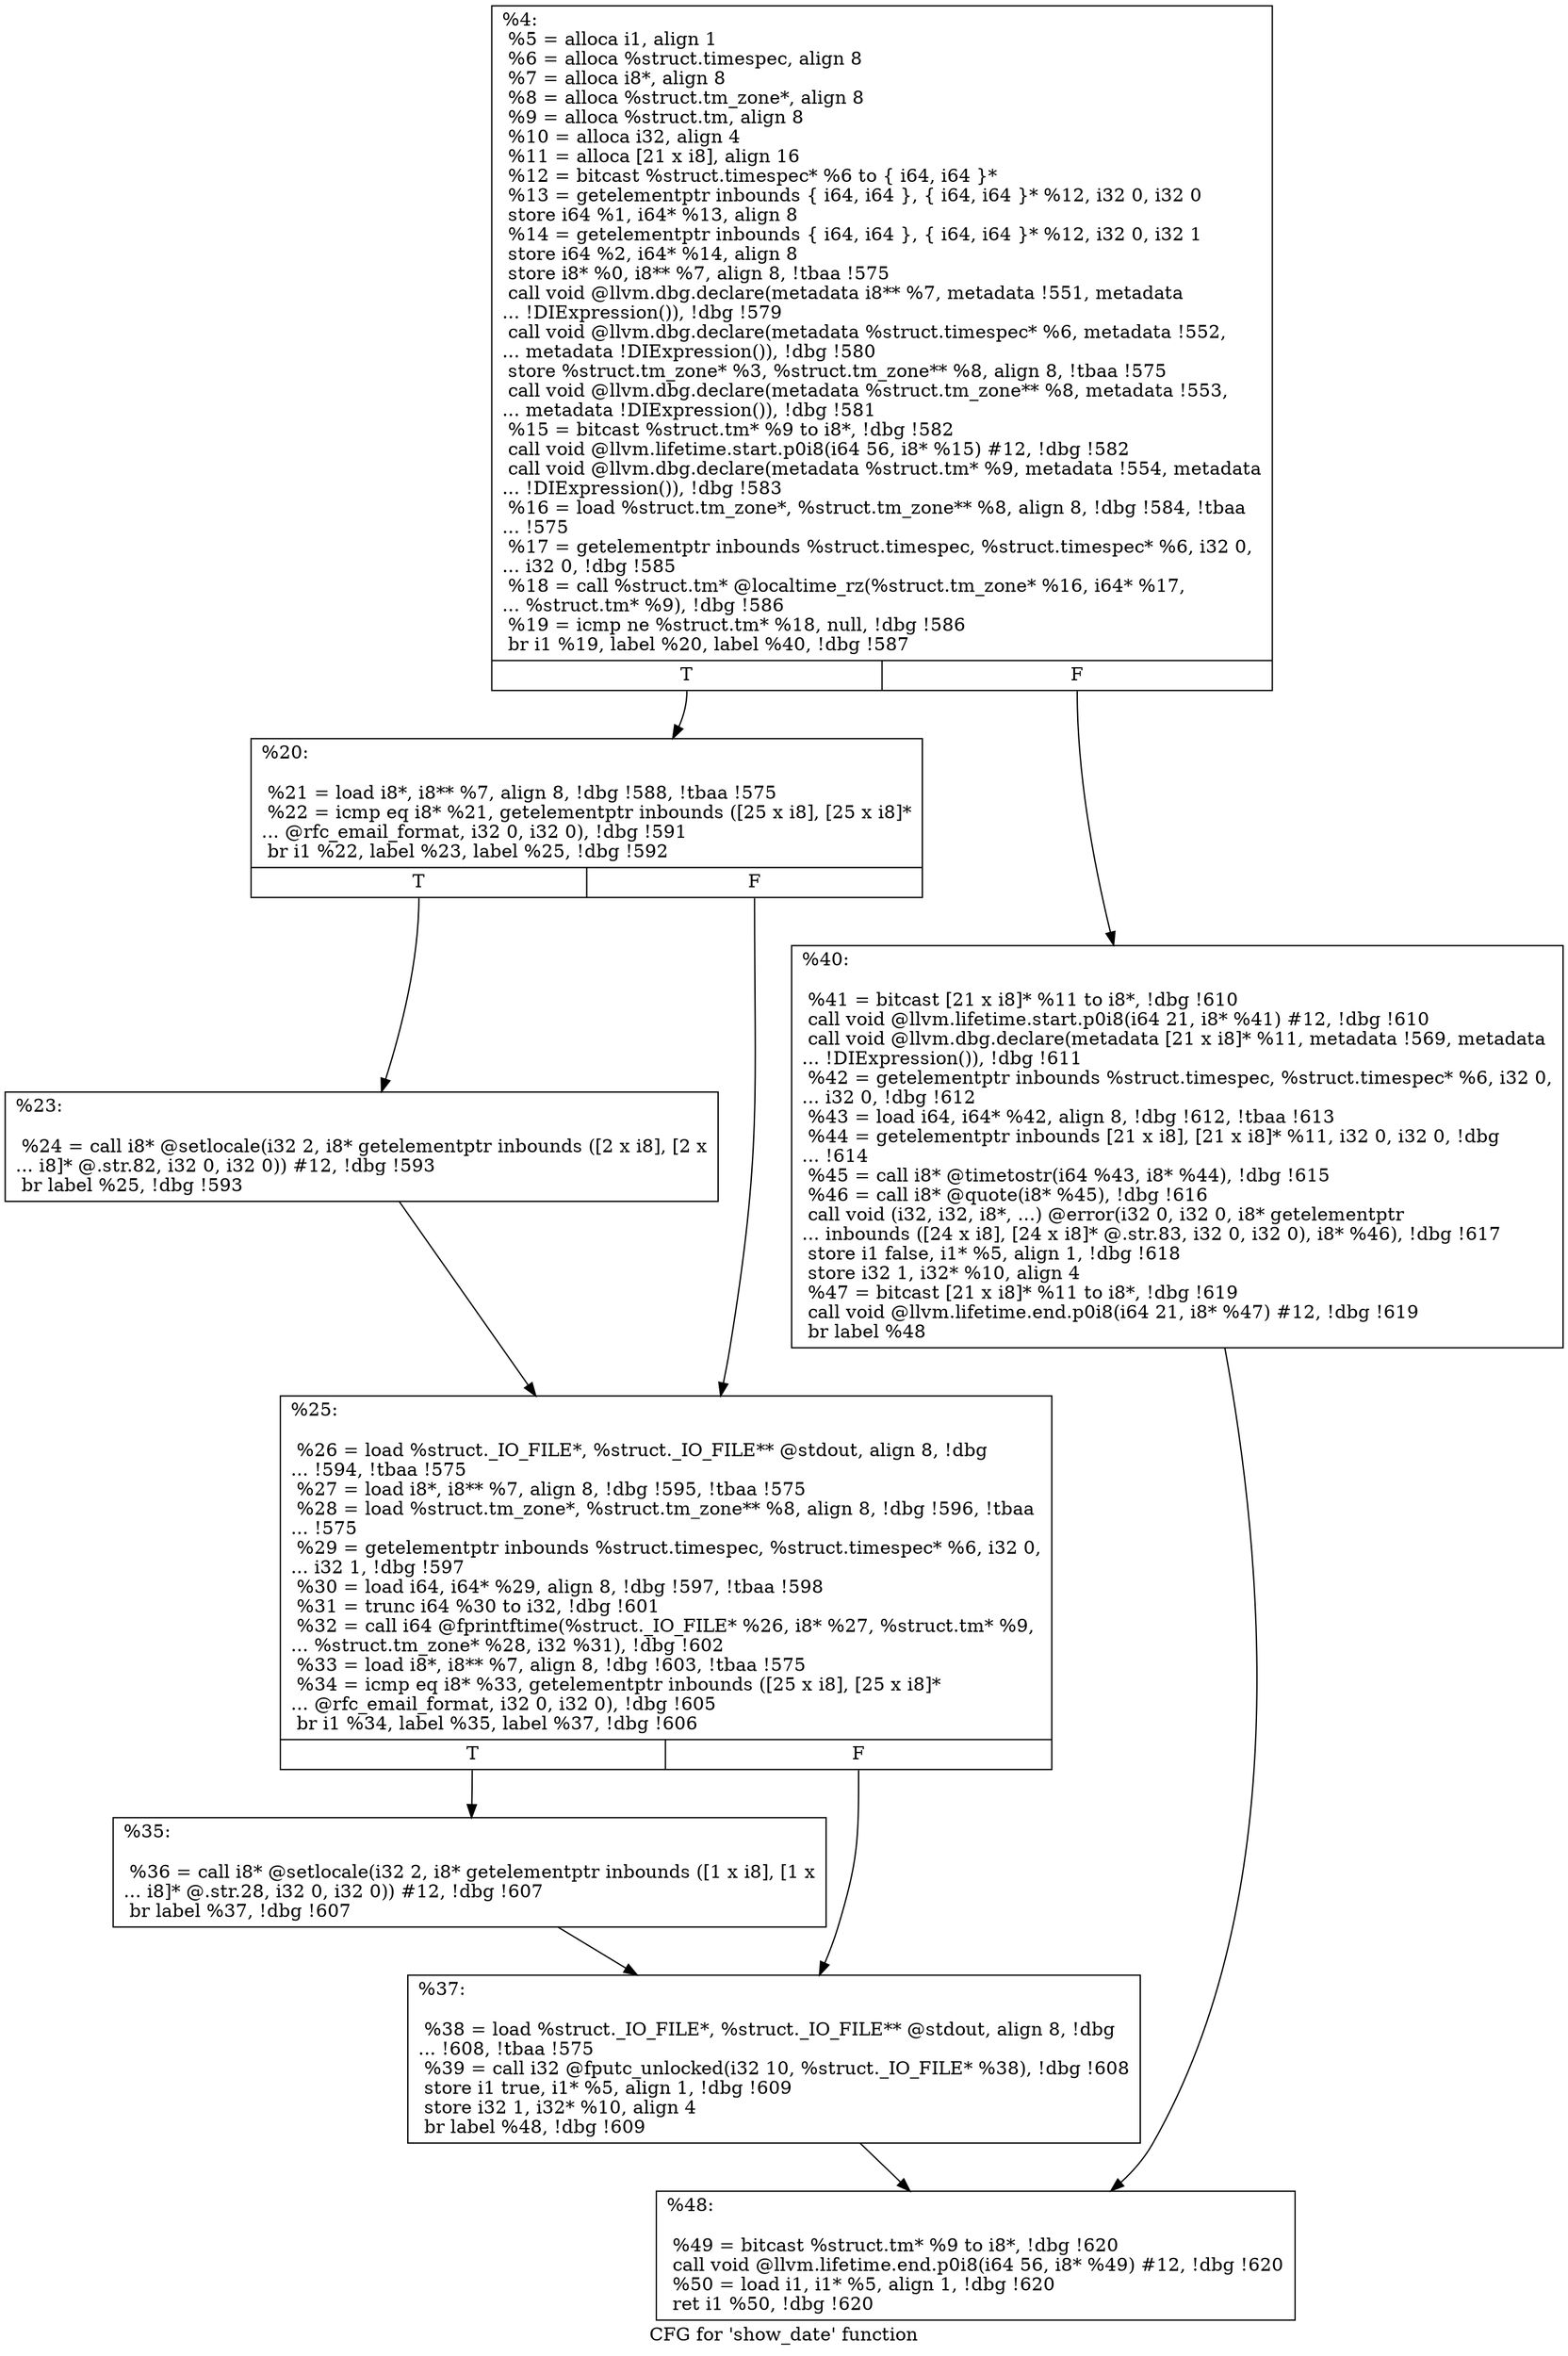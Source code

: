 digraph "CFG for 'show_date' function" {
	label="CFG for 'show_date' function";

	Node0x276bcb0 [shape=record,label="{%4:\l  %5 = alloca i1, align 1\l  %6 = alloca %struct.timespec, align 8\l  %7 = alloca i8*, align 8\l  %8 = alloca %struct.tm_zone*, align 8\l  %9 = alloca %struct.tm, align 8\l  %10 = alloca i32, align 4\l  %11 = alloca [21 x i8], align 16\l  %12 = bitcast %struct.timespec* %6 to \{ i64, i64 \}*\l  %13 = getelementptr inbounds \{ i64, i64 \}, \{ i64, i64 \}* %12, i32 0, i32 0\l  store i64 %1, i64* %13, align 8\l  %14 = getelementptr inbounds \{ i64, i64 \}, \{ i64, i64 \}* %12, i32 0, i32 1\l  store i64 %2, i64* %14, align 8\l  store i8* %0, i8** %7, align 8, !tbaa !575\l  call void @llvm.dbg.declare(metadata i8** %7, metadata !551, metadata\l... !DIExpression()), !dbg !579\l  call void @llvm.dbg.declare(metadata %struct.timespec* %6, metadata !552,\l... metadata !DIExpression()), !dbg !580\l  store %struct.tm_zone* %3, %struct.tm_zone** %8, align 8, !tbaa !575\l  call void @llvm.dbg.declare(metadata %struct.tm_zone** %8, metadata !553,\l... metadata !DIExpression()), !dbg !581\l  %15 = bitcast %struct.tm* %9 to i8*, !dbg !582\l  call void @llvm.lifetime.start.p0i8(i64 56, i8* %15) #12, !dbg !582\l  call void @llvm.dbg.declare(metadata %struct.tm* %9, metadata !554, metadata\l... !DIExpression()), !dbg !583\l  %16 = load %struct.tm_zone*, %struct.tm_zone** %8, align 8, !dbg !584, !tbaa\l... !575\l  %17 = getelementptr inbounds %struct.timespec, %struct.timespec* %6, i32 0,\l... i32 0, !dbg !585\l  %18 = call %struct.tm* @localtime_rz(%struct.tm_zone* %16, i64* %17,\l... %struct.tm* %9), !dbg !586\l  %19 = icmp ne %struct.tm* %18, null, !dbg !586\l  br i1 %19, label %20, label %40, !dbg !587\l|{<s0>T|<s1>F}}"];
	Node0x276bcb0:s0 -> Node0x276bd00;
	Node0x276bcb0:s1 -> Node0x276be90;
	Node0x276bd00 [shape=record,label="{%20:\l\l  %21 = load i8*, i8** %7, align 8, !dbg !588, !tbaa !575\l  %22 = icmp eq i8* %21, getelementptr inbounds ([25 x i8], [25 x i8]*\l... @rfc_email_format, i32 0, i32 0), !dbg !591\l  br i1 %22, label %23, label %25, !dbg !592\l|{<s0>T|<s1>F}}"];
	Node0x276bd00:s0 -> Node0x276bd50;
	Node0x276bd00:s1 -> Node0x276bda0;
	Node0x276bd50 [shape=record,label="{%23:\l\l  %24 = call i8* @setlocale(i32 2, i8* getelementptr inbounds ([2 x i8], [2 x\l... i8]* @.str.82, i32 0, i32 0)) #12, !dbg !593\l  br label %25, !dbg !593\l}"];
	Node0x276bd50 -> Node0x276bda0;
	Node0x276bda0 [shape=record,label="{%25:\l\l  %26 = load %struct._IO_FILE*, %struct._IO_FILE** @stdout, align 8, !dbg\l... !594, !tbaa !575\l  %27 = load i8*, i8** %7, align 8, !dbg !595, !tbaa !575\l  %28 = load %struct.tm_zone*, %struct.tm_zone** %8, align 8, !dbg !596, !tbaa\l... !575\l  %29 = getelementptr inbounds %struct.timespec, %struct.timespec* %6, i32 0,\l... i32 1, !dbg !597\l  %30 = load i64, i64* %29, align 8, !dbg !597, !tbaa !598\l  %31 = trunc i64 %30 to i32, !dbg !601\l  %32 = call i64 @fprintftime(%struct._IO_FILE* %26, i8* %27, %struct.tm* %9,\l... %struct.tm_zone* %28, i32 %31), !dbg !602\l  %33 = load i8*, i8** %7, align 8, !dbg !603, !tbaa !575\l  %34 = icmp eq i8* %33, getelementptr inbounds ([25 x i8], [25 x i8]*\l... @rfc_email_format, i32 0, i32 0), !dbg !605\l  br i1 %34, label %35, label %37, !dbg !606\l|{<s0>T|<s1>F}}"];
	Node0x276bda0:s0 -> Node0x276bdf0;
	Node0x276bda0:s1 -> Node0x276be40;
	Node0x276bdf0 [shape=record,label="{%35:\l\l  %36 = call i8* @setlocale(i32 2, i8* getelementptr inbounds ([1 x i8], [1 x\l... i8]* @.str.28, i32 0, i32 0)) #12, !dbg !607\l  br label %37, !dbg !607\l}"];
	Node0x276bdf0 -> Node0x276be40;
	Node0x276be40 [shape=record,label="{%37:\l\l  %38 = load %struct._IO_FILE*, %struct._IO_FILE** @stdout, align 8, !dbg\l... !608, !tbaa !575\l  %39 = call i32 @fputc_unlocked(i32 10, %struct._IO_FILE* %38), !dbg !608\l  store i1 true, i1* %5, align 1, !dbg !609\l  store i32 1, i32* %10, align 4\l  br label %48, !dbg !609\l}"];
	Node0x276be40 -> Node0x276bee0;
	Node0x276be90 [shape=record,label="{%40:\l\l  %41 = bitcast [21 x i8]* %11 to i8*, !dbg !610\l  call void @llvm.lifetime.start.p0i8(i64 21, i8* %41) #12, !dbg !610\l  call void @llvm.dbg.declare(metadata [21 x i8]* %11, metadata !569, metadata\l... !DIExpression()), !dbg !611\l  %42 = getelementptr inbounds %struct.timespec, %struct.timespec* %6, i32 0,\l... i32 0, !dbg !612\l  %43 = load i64, i64* %42, align 8, !dbg !612, !tbaa !613\l  %44 = getelementptr inbounds [21 x i8], [21 x i8]* %11, i32 0, i32 0, !dbg\l... !614\l  %45 = call i8* @timetostr(i64 %43, i8* %44), !dbg !615\l  %46 = call i8* @quote(i8* %45), !dbg !616\l  call void (i32, i32, i8*, ...) @error(i32 0, i32 0, i8* getelementptr\l... inbounds ([24 x i8], [24 x i8]* @.str.83, i32 0, i32 0), i8* %46), !dbg !617\l  store i1 false, i1* %5, align 1, !dbg !618\l  store i32 1, i32* %10, align 4\l  %47 = bitcast [21 x i8]* %11 to i8*, !dbg !619\l  call void @llvm.lifetime.end.p0i8(i64 21, i8* %47) #12, !dbg !619\l  br label %48\l}"];
	Node0x276be90 -> Node0x276bee0;
	Node0x276bee0 [shape=record,label="{%48:\l\l  %49 = bitcast %struct.tm* %9 to i8*, !dbg !620\l  call void @llvm.lifetime.end.p0i8(i64 56, i8* %49) #12, !dbg !620\l  %50 = load i1, i1* %5, align 1, !dbg !620\l  ret i1 %50, !dbg !620\l}"];
}
